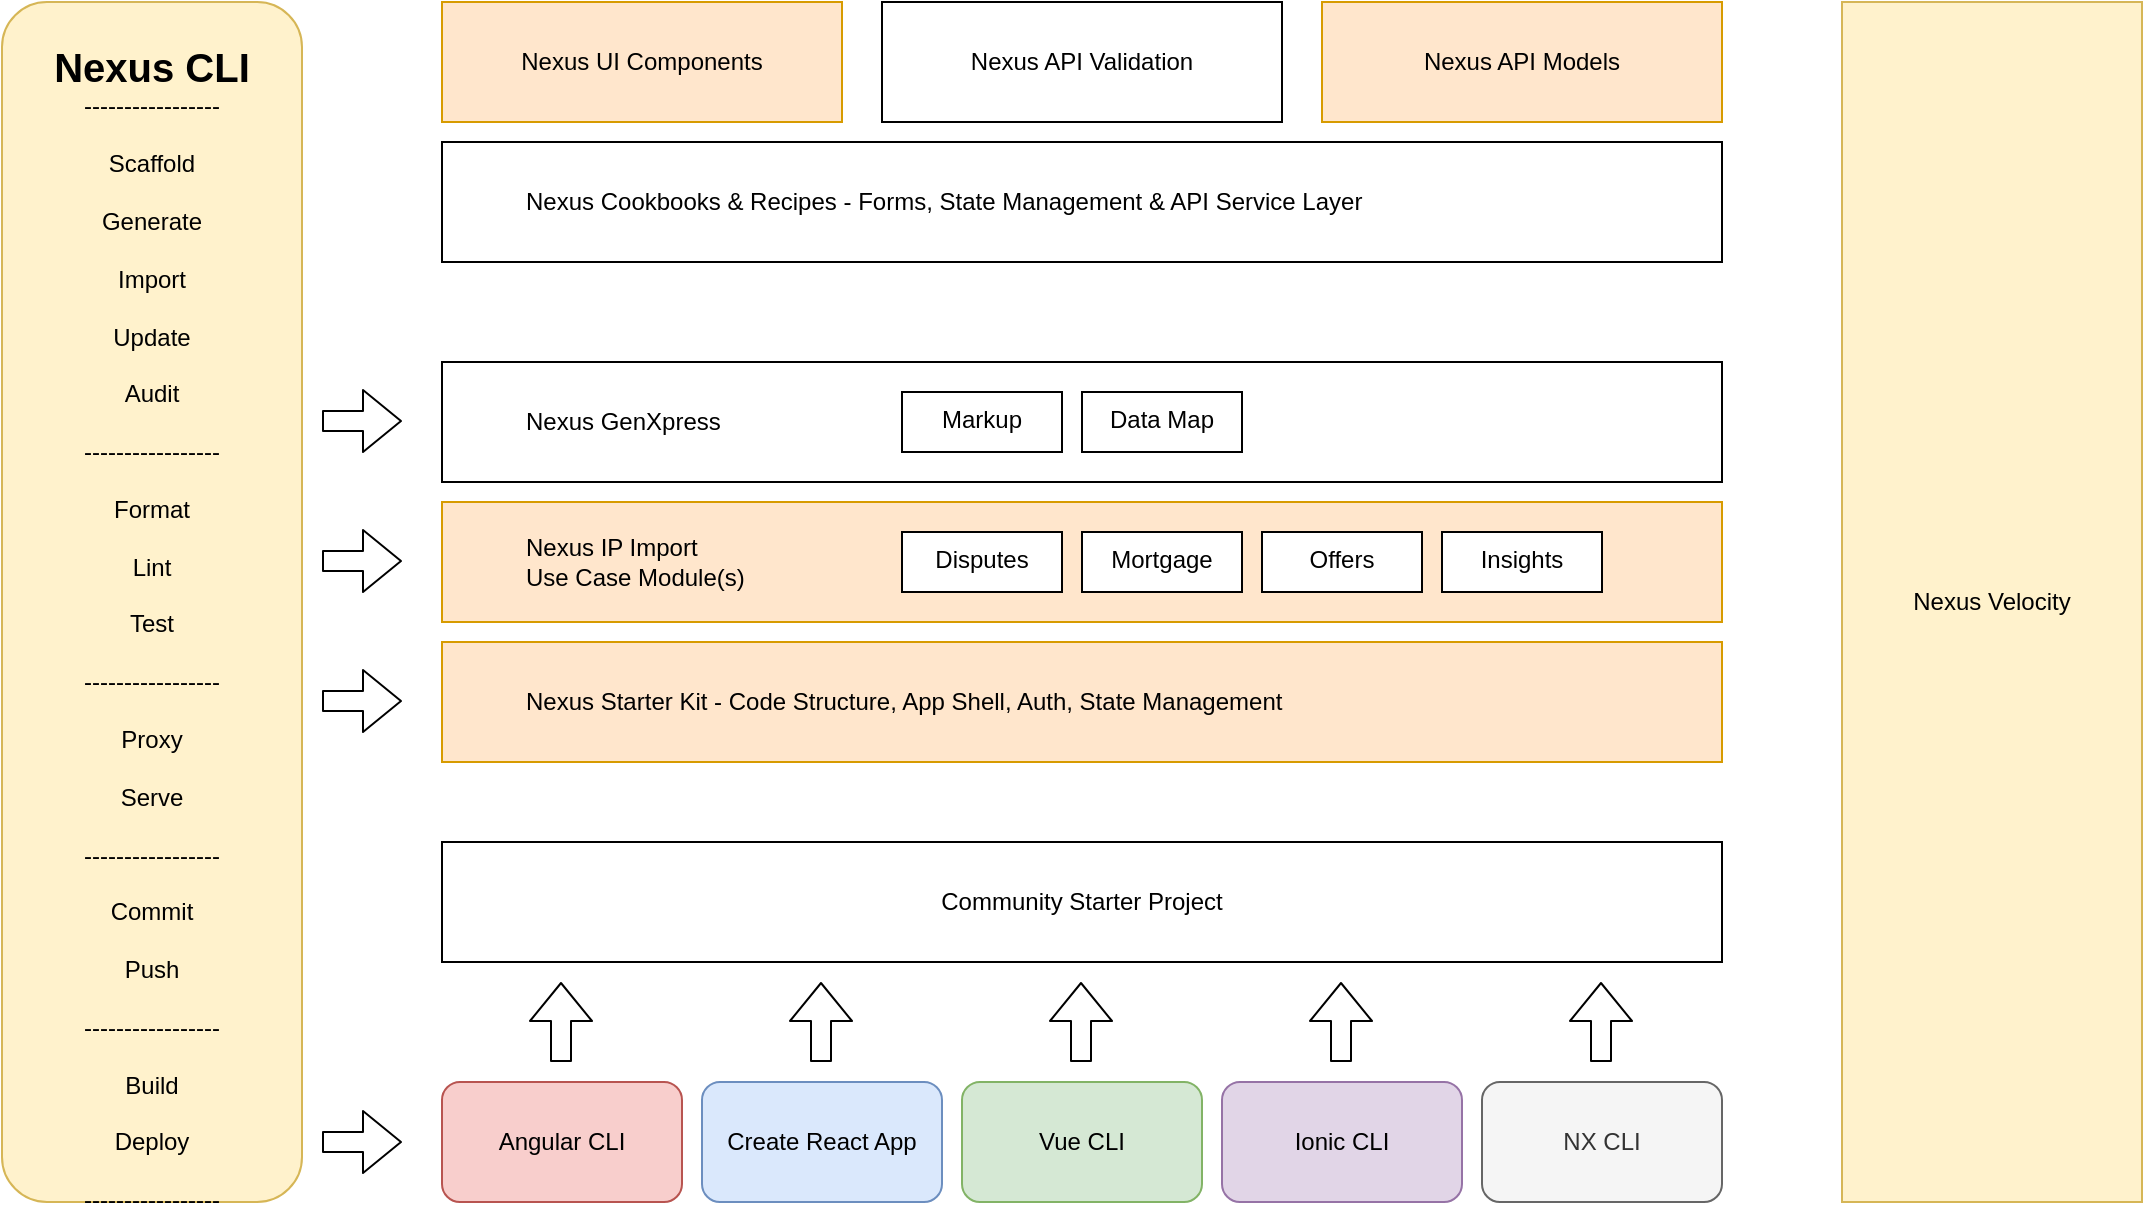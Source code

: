 <mxfile version="14.9.4" type="github">
  <diagram id="HEiGUlukCGZqpBvKubvR" name="Page-1">
    <mxGraphModel dx="1554" dy="904" grid="1" gridSize="10" guides="1" tooltips="1" connect="1" arrows="1" fold="1" page="1" pageScale="1" pageWidth="850" pageHeight="1100" math="0" shadow="0">
      <root>
        <mxCell id="0" />
        <mxCell id="1" parent="0" />
        <mxCell id="8d0RVLimi-yqicXbfbM0-1" value="Community Starter Project" style="rounded=0;whiteSpace=wrap;html=1;" parent="1" vertex="1">
          <mxGeometry x="230" y="430" width="640" height="60" as="geometry" />
        </mxCell>
        <mxCell id="8d0RVLimi-yqicXbfbM0-3" value="Angular CLI" style="rounded=1;whiteSpace=wrap;html=1;fillColor=#f8cecc;strokeColor=#b85450;" parent="1" vertex="1">
          <mxGeometry x="230" y="550" width="120" height="60" as="geometry" />
        </mxCell>
        <mxCell id="8d0RVLimi-yqicXbfbM0-4" value="Create React App" style="rounded=1;whiteSpace=wrap;html=1;fillColor=#dae8fc;strokeColor=#6c8ebf;" parent="1" vertex="1">
          <mxGeometry x="360" y="550" width="120" height="60" as="geometry" />
        </mxCell>
        <mxCell id="8d0RVLimi-yqicXbfbM0-5" value="Vue CLI" style="rounded=1;whiteSpace=wrap;html=1;fillColor=#d5e8d4;strokeColor=#82b366;" parent="1" vertex="1">
          <mxGeometry x="490" y="550" width="120" height="60" as="geometry" />
        </mxCell>
        <mxCell id="8d0RVLimi-yqicXbfbM0-6" value="Ionic CLI" style="rounded=1;whiteSpace=wrap;html=1;fillColor=#e1d5e7;strokeColor=#9673a6;" parent="1" vertex="1">
          <mxGeometry x="620" y="550" width="120" height="60" as="geometry" />
        </mxCell>
        <mxCell id="8d0RVLimi-yqicXbfbM0-7" value="&lt;br&gt;&lt;b style=&quot;font-size: 20px&quot;&gt;Nexus CLI&lt;br&gt;&lt;/b&gt;-----------------&lt;br&gt;&lt;br&gt;Scaffold&lt;br&gt;&lt;br&gt;Generate&lt;br&gt;&lt;br&gt;Import&lt;br&gt;&lt;br&gt;Update&lt;br&gt;&lt;br&gt;Audit&lt;br&gt;&lt;br&gt;-----------------&lt;br&gt;&lt;br&gt;Format&lt;br&gt;&lt;br&gt;Lint&lt;br&gt;&lt;br&gt;Test&lt;br&gt;&lt;br&gt;-----------------&lt;br&gt;&lt;br&gt;Proxy&lt;br&gt;&lt;br&gt;Serve&lt;br&gt;&lt;br&gt;-----------------&lt;br&gt;&lt;br&gt;Commit&lt;br&gt;&lt;br&gt;Push&lt;br&gt;&lt;br&gt;-----------------&lt;br&gt;&lt;br&gt;Build&lt;br&gt;&lt;br&gt;Deploy&lt;br&gt;&lt;br&gt;-----------------" style="rounded=1;whiteSpace=wrap;html=1;fillColor=#fff2cc;strokeColor=#d6b656;verticalAlign=top;" parent="1" vertex="1">
          <mxGeometry x="10" y="10" width="150" height="600" as="geometry" />
        </mxCell>
        <mxCell id="8d0RVLimi-yqicXbfbM0-8" value="&lt;blockquote style=&quot;margin: 0 0 0 40px ; border: none ; padding: 0px&quot;&gt;Nexus Starter Kit - Code Structure, App Shell, Auth, State Management&lt;/blockquote&gt;" style="rounded=0;whiteSpace=wrap;html=1;fillColor=#ffe6cc;strokeColor=#d79b00;align=left;" parent="1" vertex="1">
          <mxGeometry x="230" y="330" width="640" height="60" as="geometry" />
        </mxCell>
        <mxCell id="8d0RVLimi-yqicXbfbM0-9" value="&lt;blockquote style=&quot;margin: 0 0 0 40px ; border: none ; padding: 0px&quot;&gt;Nexus IP Import&amp;nbsp;&lt;/blockquote&gt;&lt;blockquote style=&quot;margin: 0 0 0 40px ; border: none ; padding: 0px&quot;&gt;Use Case Module(s)&lt;/blockquote&gt;" style="rounded=0;whiteSpace=wrap;html=1;fillColor=#ffe6cc;strokeColor=#d79b00;align=left;" parent="1" vertex="1">
          <mxGeometry x="230" y="260" width="640" height="60" as="geometry" />
        </mxCell>
        <mxCell id="8d0RVLimi-yqicXbfbM0-10" value="" style="shape=flexArrow;endArrow=classic;html=1;fillColor=#ffffff;" parent="1" edge="1">
          <mxGeometry width="50" height="50" relative="1" as="geometry">
            <mxPoint x="170" y="580" as="sourcePoint" />
            <mxPoint x="210" y="580" as="targetPoint" />
          </mxGeometry>
        </mxCell>
        <mxCell id="8d0RVLimi-yqicXbfbM0-11" value="" style="shape=flexArrow;endArrow=classic;html=1;fillColor=#ffffff;" parent="1" edge="1">
          <mxGeometry width="50" height="50" relative="1" as="geometry">
            <mxPoint x="289.5" y="540" as="sourcePoint" />
            <mxPoint x="289.5" y="500" as="targetPoint" />
          </mxGeometry>
        </mxCell>
        <mxCell id="8d0RVLimi-yqicXbfbM0-12" value="" style="shape=flexArrow;endArrow=classic;html=1;fillColor=#ffffff;" parent="1" edge="1">
          <mxGeometry width="50" height="50" relative="1" as="geometry">
            <mxPoint x="419.5" y="540" as="sourcePoint" />
            <mxPoint x="419.5" y="500" as="targetPoint" />
          </mxGeometry>
        </mxCell>
        <mxCell id="8d0RVLimi-yqicXbfbM0-13" value="" style="shape=flexArrow;endArrow=classic;html=1;fillColor=#ffffff;" parent="1" edge="1">
          <mxGeometry width="50" height="50" relative="1" as="geometry">
            <mxPoint x="549.5" y="540" as="sourcePoint" />
            <mxPoint x="549.5" y="500" as="targetPoint" />
          </mxGeometry>
        </mxCell>
        <mxCell id="8d0RVLimi-yqicXbfbM0-14" value="" style="shape=flexArrow;endArrow=classic;html=1;fillColor=#ffffff;" parent="1" edge="1">
          <mxGeometry width="50" height="50" relative="1" as="geometry">
            <mxPoint x="679.5" y="540" as="sourcePoint" />
            <mxPoint x="679.5" y="500" as="targetPoint" />
          </mxGeometry>
        </mxCell>
        <mxCell id="8d0RVLimi-yqicXbfbM0-15" value="" style="shape=flexArrow;endArrow=classic;html=1;fillColor=#ffffff;" parent="1" edge="1">
          <mxGeometry width="50" height="50" relative="1" as="geometry">
            <mxPoint x="170" y="359.5" as="sourcePoint" />
            <mxPoint x="210" y="359.5" as="targetPoint" />
          </mxGeometry>
        </mxCell>
        <mxCell id="8d0RVLimi-yqicXbfbM0-17" value="" style="shape=flexArrow;endArrow=classic;html=1;fillColor=#ffffff;" parent="1" edge="1">
          <mxGeometry width="50" height="50" relative="1" as="geometry">
            <mxPoint x="170" y="289.5" as="sourcePoint" />
            <mxPoint x="210" y="289.5" as="targetPoint" />
          </mxGeometry>
        </mxCell>
        <mxCell id="8d0RVLimi-yqicXbfbM0-18" value="&lt;blockquote style=&quot;margin: 0 0 0 40px ; border: none ; padding: 0px&quot;&gt;Nexus GenXpress&lt;/blockquote&gt;" style="rounded=0;whiteSpace=wrap;html=1;align=left;" parent="1" vertex="1">
          <mxGeometry x="230" y="190" width="640" height="60" as="geometry" />
        </mxCell>
        <mxCell id="8d0RVLimi-yqicXbfbM0-19" value="&lt;blockquote style=&quot;margin: 0 0 0 40px ; border: none ; padding: 0px&quot;&gt;Nexus Cookbooks &amp;amp; Recipes - Forms, State Management &amp;amp; API Service Layer&lt;/blockquote&gt;" style="rounded=0;whiteSpace=wrap;html=1;align=left;" parent="1" vertex="1">
          <mxGeometry x="230" y="80" width="640" height="60" as="geometry" />
        </mxCell>
        <mxCell id="8d0RVLimi-yqicXbfbM0-20" value="Nexus UI Components" style="rounded=0;whiteSpace=wrap;html=1;fillColor=#ffe6cc;strokeColor=#d79b00;" parent="1" vertex="1">
          <mxGeometry x="230" y="10" width="200" height="60" as="geometry" />
        </mxCell>
        <mxCell id="8d0RVLimi-yqicXbfbM0-21" value="Nexus API Models" style="rounded=0;whiteSpace=wrap;html=1;fillColor=#ffe6cc;strokeColor=#d79b00;" parent="1" vertex="1">
          <mxGeometry x="670" y="10" width="200" height="60" as="geometry" />
        </mxCell>
        <mxCell id="8d0RVLimi-yqicXbfbM0-22" value="Nexus API Validation" style="rounded=0;whiteSpace=wrap;html=1;" parent="1" vertex="1">
          <mxGeometry x="450" y="10" width="200" height="60" as="geometry" />
        </mxCell>
        <mxCell id="8d0RVLimi-yqicXbfbM0-23" value="" style="shape=flexArrow;endArrow=classic;html=1;fillColor=#ffffff;" parent="1" edge="1">
          <mxGeometry width="50" height="50" relative="1" as="geometry">
            <mxPoint x="170" y="219.5" as="sourcePoint" />
            <mxPoint x="210" y="219.5" as="targetPoint" />
          </mxGeometry>
        </mxCell>
        <mxCell id="8d0RVLimi-yqicXbfbM0-24" value="Nexus Velocity" style="rounded=0;whiteSpace=wrap;html=1;fillColor=#fff2cc;strokeColor=#d6b656;" parent="1" vertex="1">
          <mxGeometry x="930" y="10" width="150" height="600" as="geometry" />
        </mxCell>
        <mxCell id="tLe-2WMdHiqMxx7N67UK-1" value="Disputes" style="rounded=0;whiteSpace=wrap;html=1;align=center;verticalAlign=top;" vertex="1" parent="1">
          <mxGeometry x="460" y="275" width="80" height="30" as="geometry" />
        </mxCell>
        <mxCell id="tLe-2WMdHiqMxx7N67UK-2" value="Mortgage" style="rounded=0;whiteSpace=wrap;html=1;align=center;verticalAlign=top;" vertex="1" parent="1">
          <mxGeometry x="550" y="275" width="80" height="30" as="geometry" />
        </mxCell>
        <mxCell id="tLe-2WMdHiqMxx7N67UK-3" value="Offers" style="rounded=0;whiteSpace=wrap;html=1;align=center;verticalAlign=top;" vertex="1" parent="1">
          <mxGeometry x="640" y="275" width="80" height="30" as="geometry" />
        </mxCell>
        <mxCell id="tLe-2WMdHiqMxx7N67UK-4" value="Insights" style="rounded=0;whiteSpace=wrap;html=1;align=center;verticalAlign=top;" vertex="1" parent="1">
          <mxGeometry x="730" y="275" width="80" height="30" as="geometry" />
        </mxCell>
        <mxCell id="tLe-2WMdHiqMxx7N67UK-6" value="NX CLI" style="rounded=1;whiteSpace=wrap;html=1;fillColor=#f5f5f5;strokeColor=#666666;fontColor=#333333;" vertex="1" parent="1">
          <mxGeometry x="750" y="550" width="120" height="60" as="geometry" />
        </mxCell>
        <mxCell id="tLe-2WMdHiqMxx7N67UK-7" value="" style="shape=flexArrow;endArrow=classic;html=1;fillColor=#ffffff;" edge="1" parent="1">
          <mxGeometry width="50" height="50" relative="1" as="geometry">
            <mxPoint x="809.5" y="540" as="sourcePoint" />
            <mxPoint x="809.5" y="500" as="targetPoint" />
          </mxGeometry>
        </mxCell>
        <mxCell id="tLe-2WMdHiqMxx7N67UK-8" value="Markup" style="rounded=0;whiteSpace=wrap;html=1;align=center;verticalAlign=top;" vertex="1" parent="1">
          <mxGeometry x="460" y="205" width="80" height="30" as="geometry" />
        </mxCell>
        <mxCell id="tLe-2WMdHiqMxx7N67UK-9" value="Data Map" style="rounded=0;whiteSpace=wrap;html=1;align=center;verticalAlign=top;" vertex="1" parent="1">
          <mxGeometry x="550" y="205" width="80" height="30" as="geometry" />
        </mxCell>
      </root>
    </mxGraphModel>
  </diagram>
</mxfile>
